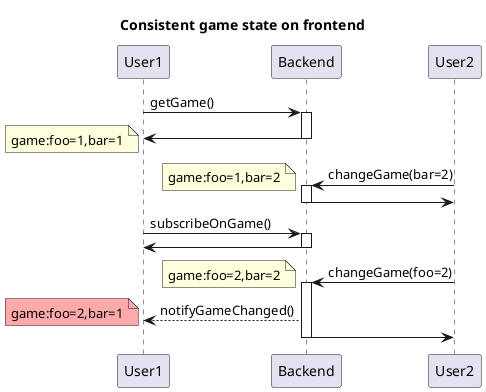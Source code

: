 @startuml

title Consistent game state on frontend

User1 -> Backend: getGame()
activate Backend
Backend -> User1
deactivate Backend
note left: game:foo=1,bar=1

User2 -> Backend: changeGame(bar=2)
activate Backend
note left: game:foo=1,bar=2
Backend -> User2
deactivate Backend


User1 -> Backend: subscribeOnGame()
activate Backend

Backend -> User1
deactivate Backend

User2 -> Backend: changeGame(foo=2)
activate Backend
note left: game:foo=2,bar=2
Backend --> User1: notifyGameChanged()
note left #FFAAAA: game:foo=2,bar=1
Backend -> User2
deactivate Backend



@enduml